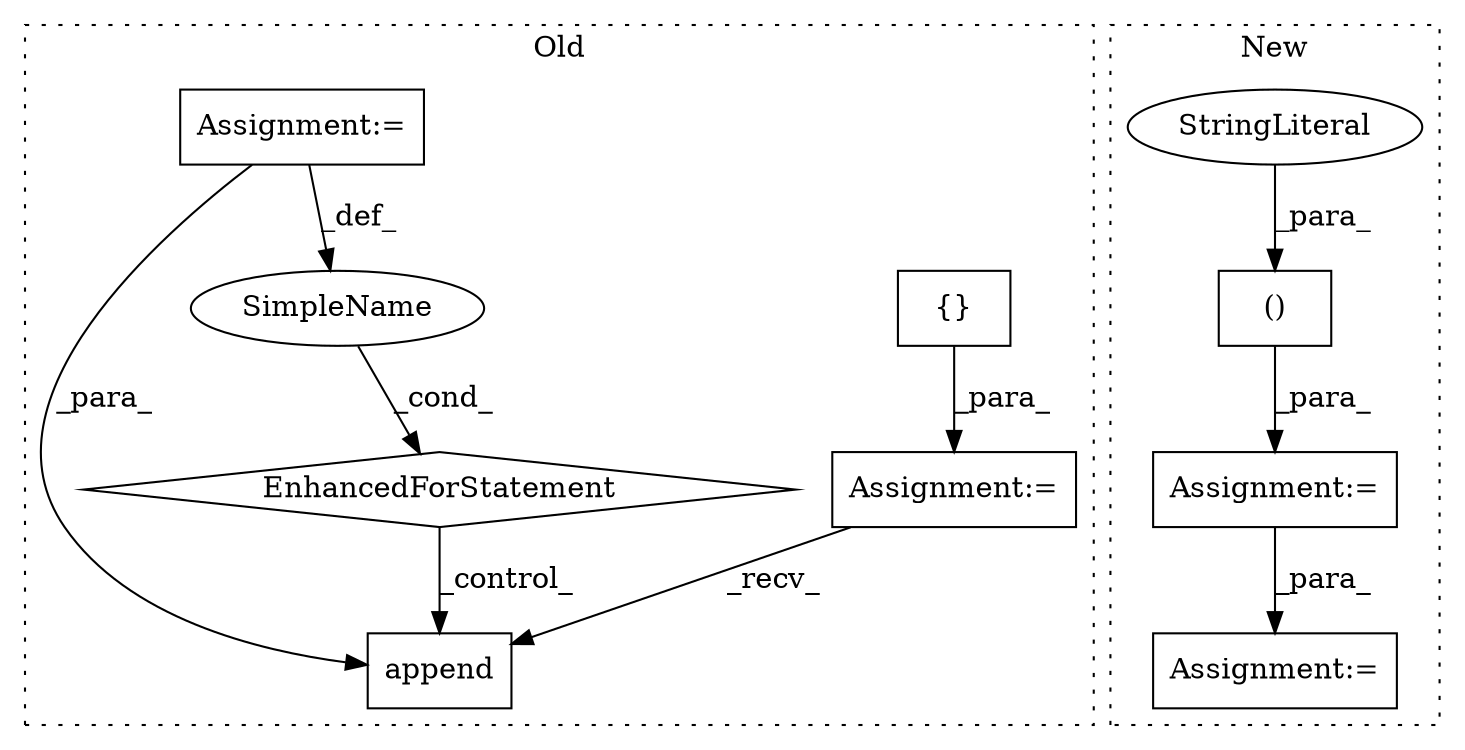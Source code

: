 digraph G {
subgraph cluster0 {
1 [label="append" a="32" s="1272,1308" l="7,1" shape="box"];
3 [label="Assignment:=" a="7" s="991" l="1" shape="box"];
4 [label="{}" a="4" s="1001" l="2" shape="box"];
5 [label="EnhancedForStatement" a="70" s="1013,1093" l="61,2" shape="diamond"];
6 [label="SimpleName" a="42" s="1078" l="1" shape="ellipse"];
7 [label="Assignment:=" a="7" s="1013,1093" l="61,2" shape="box"];
label = "Old";
style="dotted";
}
subgraph cluster1 {
2 [label="()" a="106" s="1056" l="50" shape="box"];
8 [label="Assignment:=" a="7" s="1134" l="1" shape="box"];
9 [label="StringLiteral" a="45" s="1056" l="21" shape="ellipse"];
10 [label="Assignment:=" a="7" s="1031" l="1" shape="box"];
label = "New";
style="dotted";
}
2 -> 10 [label="_para_"];
3 -> 1 [label="_recv_"];
4 -> 3 [label="_para_"];
5 -> 1 [label="_control_"];
6 -> 5 [label="_cond_"];
7 -> 6 [label="_def_"];
7 -> 1 [label="_para_"];
9 -> 2 [label="_para_"];
10 -> 8 [label="_para_"];
}